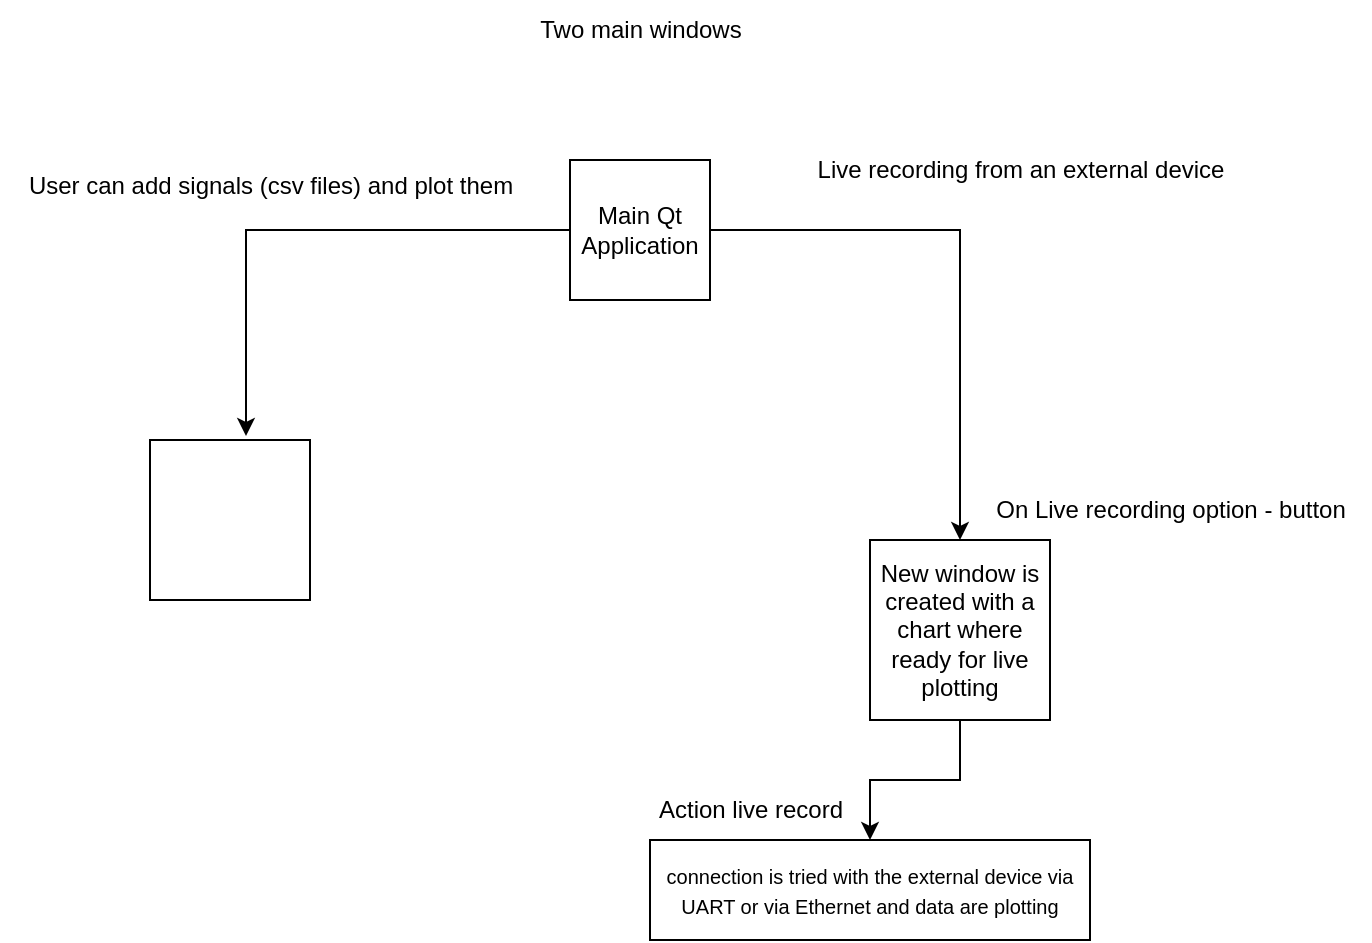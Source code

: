 <mxfile version="27.1.4" pages="3">
  <diagram name="Page-1" id="g2w-J4siyY8yNuK4NRVr">
    <mxGraphModel dx="786" dy="497" grid="1" gridSize="10" guides="1" tooltips="1" connect="1" arrows="1" fold="1" page="1" pageScale="1" pageWidth="850" pageHeight="1100" math="0" shadow="0">
      <root>
        <mxCell id="0" />
        <mxCell id="1" parent="0" />
        <mxCell id="Feh4IKJKRrcyVZ09UILk-1" value="" style="whiteSpace=wrap;html=1;aspect=fixed;shadow=0;" vertex="1" parent="1">
          <mxGeometry x="130" y="270" width="80" height="80" as="geometry" />
        </mxCell>
        <mxCell id="Feh4IKJKRrcyVZ09UILk-6" style="edgeStyle=orthogonalEdgeStyle;rounded=0;orthogonalLoop=1;jettySize=auto;html=1;entryX=0.5;entryY=0;entryDx=0;entryDy=0;" edge="1" parent="1" source="Feh4IKJKRrcyVZ09UILk-2" target="Feh4IKJKRrcyVZ09UILk-5">
          <mxGeometry relative="1" as="geometry" />
        </mxCell>
        <mxCell id="Feh4IKJKRrcyVZ09UILk-2" value="Main Qt Application" style="whiteSpace=wrap;html=1;aspect=fixed;" vertex="1" parent="1">
          <mxGeometry x="340" y="130" width="70" height="70" as="geometry" />
        </mxCell>
        <mxCell id="Feh4IKJKRrcyVZ09UILk-4" style="edgeStyle=orthogonalEdgeStyle;rounded=0;orthogonalLoop=1;jettySize=auto;html=1;entryX=0.6;entryY=-0.025;entryDx=0;entryDy=0;entryPerimeter=0;" edge="1" parent="1" source="Feh4IKJKRrcyVZ09UILk-2" target="Feh4IKJKRrcyVZ09UILk-1">
          <mxGeometry relative="1" as="geometry" />
        </mxCell>
        <mxCell id="Feh4IKJKRrcyVZ09UILk-14" value="" style="edgeStyle=orthogonalEdgeStyle;rounded=0;orthogonalLoop=1;jettySize=auto;html=1;" edge="1" parent="1" source="Feh4IKJKRrcyVZ09UILk-5" target="Feh4IKJKRrcyVZ09UILk-13">
          <mxGeometry relative="1" as="geometry" />
        </mxCell>
        <mxCell id="Feh4IKJKRrcyVZ09UILk-5" value="New window is created with a chart where ready for live plotting" style="whiteSpace=wrap;html=1;aspect=fixed;shadow=0;" vertex="1" parent="1">
          <mxGeometry x="490" y="320" width="90" height="90" as="geometry" />
        </mxCell>
        <mxCell id="Feh4IKJKRrcyVZ09UILk-7" value="Two main windows" style="text;html=1;align=center;verticalAlign=middle;resizable=0;points=[];autosize=1;strokeColor=none;fillColor=none;" vertex="1" parent="1">
          <mxGeometry x="315" y="50" width="120" height="30" as="geometry" />
        </mxCell>
        <mxCell id="Feh4IKJKRrcyVZ09UILk-9" value="User can add signals (csv files) and plot them" style="text;html=1;align=center;verticalAlign=middle;resizable=0;points=[];autosize=1;strokeColor=none;fillColor=none;" vertex="1" parent="1">
          <mxGeometry x="55" y="128" width="270" height="30" as="geometry" />
        </mxCell>
        <mxCell id="Feh4IKJKRrcyVZ09UILk-10" value="Live recording from an external device" style="text;html=1;align=center;verticalAlign=middle;resizable=0;points=[];autosize=1;strokeColor=none;fillColor=none;" vertex="1" parent="1">
          <mxGeometry x="450" y="120" width="230" height="30" as="geometry" />
        </mxCell>
        <mxCell id="Feh4IKJKRrcyVZ09UILk-12" value="On Live recording option - button" style="text;html=1;align=center;verticalAlign=middle;resizable=0;points=[];autosize=1;strokeColor=none;fillColor=none;" vertex="1" parent="1">
          <mxGeometry x="540" y="290" width="200" height="30" as="geometry" />
        </mxCell>
        <mxCell id="Feh4IKJKRrcyVZ09UILk-13" value="&lt;font style=&quot;font-size: 10px;&quot;&gt;connection is tried with the external device via UART or via Ethernet and data are plotting&lt;/font&gt;" style="whiteSpace=wrap;html=1;shadow=0;" vertex="1" parent="1">
          <mxGeometry x="380" y="470" width="220" height="50" as="geometry" />
        </mxCell>
        <mxCell id="Feh4IKJKRrcyVZ09UILk-15" value="Action live record" style="text;html=1;align=center;verticalAlign=middle;resizable=0;points=[];autosize=1;strokeColor=none;fillColor=none;" vertex="1" parent="1">
          <mxGeometry x="370" y="440" width="120" height="30" as="geometry" />
        </mxCell>
      </root>
    </mxGraphModel>
  </diagram>
  <diagram id="gmxzB6esy2YN2sDeY89e" name="Page-2">
    <mxGraphModel dx="786" dy="497" grid="1" gridSize="10" guides="1" tooltips="1" connect="1" arrows="1" fold="1" page="1" pageScale="1" pageWidth="850" pageHeight="1100" math="0" shadow="0">
      <root>
        <mxCell id="0" />
        <mxCell id="1" parent="0" />
        <mxCell id="R7rf-IYQGjI5xD6xhIf6-1" value="SerialCom&lt;br&gt;Gives interface for connecting to UART and on Readready gives to the user a callback function (lamda) to execute what happens with the new data" style="whiteSpace=wrap;html=1;aspect=fixed;" vertex="1" parent="1">
          <mxGeometry x="80" y="100" width="210" height="210" as="geometry" />
        </mxCell>
        <mxCell id="R7rf-IYQGjI5xD6xhIf6-3" style="edgeStyle=orthogonalEdgeStyle;rounded=0;orthogonalLoop=1;jettySize=auto;html=1;entryX=1;entryY=0.5;entryDx=0;entryDy=0;" edge="1" parent="1" source="R7rf-IYQGjI5xD6xhIf6-2" target="R7rf-IYQGjI5xD6xhIf6-1">
          <mxGeometry relative="1" as="geometry" />
        </mxCell>
        <mxCell id="R7rf-IYQGjI5xD6xhIf6-2" value="StartRecording :&amp;nbsp;&lt;br&gt;On StartRecording Action we try to connect and provide a callback function which just updates the live plotting every time new data are available on the UART" style="whiteSpace=wrap;html=1;aspect=fixed;" vertex="1" parent="1">
          <mxGeometry x="520" y="130" width="150" height="150" as="geometry" />
        </mxCell>
      </root>
    </mxGraphModel>
  </diagram>
  <diagram id="iHRSg_6oxW1gxaxMdta8" name="DAQ Workflow">
    <mxGraphModel dx="786" dy="497" grid="1" gridSize="10" guides="1" tooltips="1" connect="1" arrows="1" fold="1" page="1" pageScale="1" pageWidth="850" pageHeight="1100" math="0" shadow="0">
      <root>
        <mxCell id="0" />
        <mxCell id="1" parent="0" />
        <mxCell id="UU7EFX2uKZqhn1tSBAJ8-6" style="edgeStyle=orthogonalEdgeStyle;rounded=0;orthogonalLoop=1;jettySize=auto;html=1;entryX=0;entryY=0.5;entryDx=0;entryDy=0;" edge="1" parent="1" source="UU7EFX2uKZqhn1tSBAJ8-1" target="UU7EFX2uKZqhn1tSBAJ8-2">
          <mxGeometry relative="1" as="geometry" />
        </mxCell>
        <mxCell id="UU7EFX2uKZqhn1tSBAJ8-1" value="Host" style="whiteSpace=wrap;html=1;aspect=fixed;" vertex="1" parent="1">
          <mxGeometry x="230" y="30" width="80" height="80" as="geometry" />
        </mxCell>
        <mxCell id="UU7EFX2uKZqhn1tSBAJ8-2" value="Slave/Micro&lt;div&gt;&lt;br&gt;&lt;/div&gt;" style="whiteSpace=wrap;html=1;aspect=fixed;" vertex="1" parent="1">
          <mxGeometry x="630" y="25" width="90" height="90" as="geometry" />
        </mxCell>
        <mxCell id="UU7EFX2uKZqhn1tSBAJ8-4" value="Host Sends Config Command" style="text;html=1;align=center;verticalAlign=middle;resizable=0;points=[];autosize=1;strokeColor=none;fillColor=none;" vertex="1" parent="1">
          <mxGeometry x="360" y="80" width="180" height="30" as="geometry" />
        </mxCell>
        <mxCell id="UU7EFX2uKZqhn1tSBAJ8-5" value="Micro Configure" style="text;html=1;align=center;verticalAlign=middle;resizable=0;points=[];autosize=1;strokeColor=none;fillColor=none;" vertex="1" parent="1">
          <mxGeometry x="510" y="25" width="110" height="30" as="geometry" />
        </mxCell>
        <mxCell id="UU7EFX2uKZqhn1tSBAJ8-9" style="edgeStyle=orthogonalEdgeStyle;rounded=0;orthogonalLoop=1;jettySize=auto;html=1;entryX=0;entryY=0.5;entryDx=0;entryDy=0;" edge="1" parent="1" source="UU7EFX2uKZqhn1tSBAJ8-7" target="UU7EFX2uKZqhn1tSBAJ8-8">
          <mxGeometry relative="1" as="geometry" />
        </mxCell>
        <mxCell id="UU7EFX2uKZqhn1tSBAJ8-7" value="Host" style="whiteSpace=wrap;html=1;aspect=fixed;" vertex="1" parent="1">
          <mxGeometry x="230" y="150" width="80" height="80" as="geometry" />
        </mxCell>
        <mxCell id="UU7EFX2uKZqhn1tSBAJ8-8" value="Slave/Micro&lt;div&gt;&lt;br&gt;&lt;/div&gt;" style="whiteSpace=wrap;html=1;aspect=fixed;" vertex="1" parent="1">
          <mxGeometry x="630" y="145" width="90" height="90" as="geometry" />
        </mxCell>
        <mxCell id="UU7EFX2uKZqhn1tSBAJ8-10" value="Host Sends Start Command" style="text;html=1;align=center;verticalAlign=middle;resizable=0;points=[];autosize=1;strokeColor=none;fillColor=none;" vertex="1" parent="1">
          <mxGeometry x="370" y="200" width="170" height="30" as="geometry" />
        </mxCell>
      </root>
    </mxGraphModel>
  </diagram>
</mxfile>
